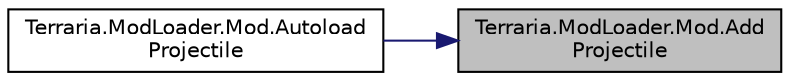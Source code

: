 digraph "Terraria.ModLoader.Mod.AddProjectile"
{
 // LATEX_PDF_SIZE
  edge [fontname="Helvetica",fontsize="10",labelfontname="Helvetica",labelfontsize="10"];
  node [fontname="Helvetica",fontsize="10",shape=record];
  rankdir="RL";
  Node1 [label="Terraria.ModLoader.Mod.Add\lProjectile",height=0.2,width=0.4,color="black", fillcolor="grey75", style="filled", fontcolor="black",tooltip="Adds a type of projectile to the game with the specified name."];
  Node1 -> Node2 [dir="back",color="midnightblue",fontsize="10",style="solid",fontname="Helvetica"];
  Node2 [label="Terraria.ModLoader.Mod.Autoload\lProjectile",height=0.2,width=0.4,color="black", fillcolor="white", style="filled",URL="$class_terraria_1_1_mod_loader_1_1_mod.html#a2cc06bb68e395f20ede259d09eb91b05",tooltip=" "];
}
